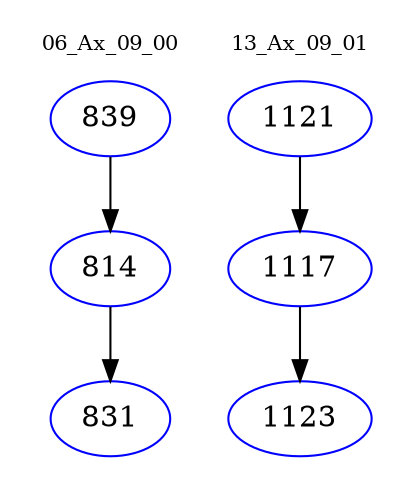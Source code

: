 digraph{
subgraph cluster_0 {
color = white
label = "06_Ax_09_00";
fontsize=10;
T0_839 [label="839", color="blue"]
T0_839 -> T0_814 [color="black"]
T0_814 [label="814", color="blue"]
T0_814 -> T0_831 [color="black"]
T0_831 [label="831", color="blue"]
}
subgraph cluster_1 {
color = white
label = "13_Ax_09_01";
fontsize=10;
T1_1121 [label="1121", color="blue"]
T1_1121 -> T1_1117 [color="black"]
T1_1117 [label="1117", color="blue"]
T1_1117 -> T1_1123 [color="black"]
T1_1123 [label="1123", color="blue"]
}
}
